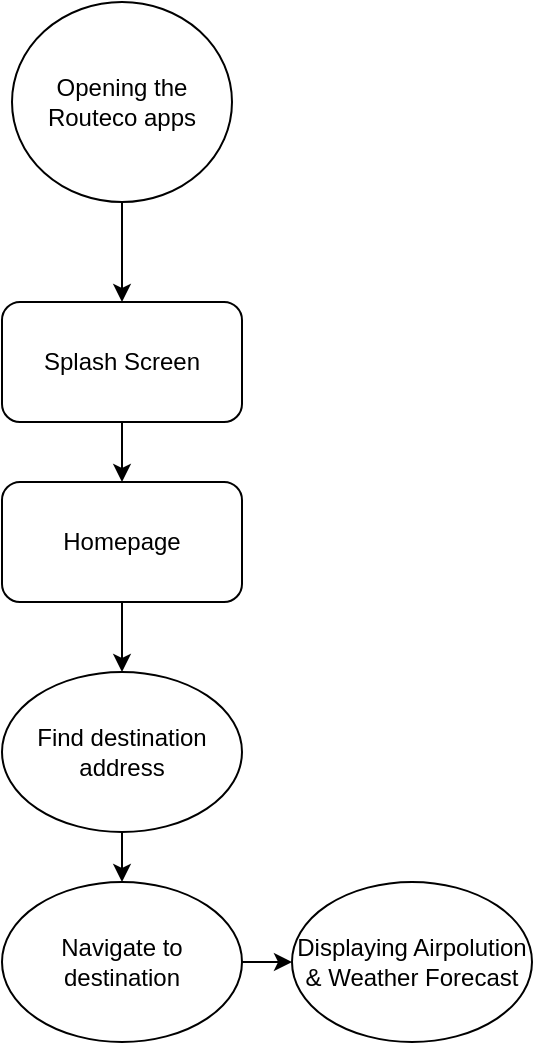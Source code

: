 <mxfile version="19.0.2" type="device"><diagram id="C5RBs43oDa-KdzZeNtuy" name="Page-1"><mxGraphModel dx="1578" dy="818" grid="1" gridSize="10" guides="1" tooltips="1" connect="1" arrows="1" fold="1" page="1" pageScale="1" pageWidth="827" pageHeight="1169" math="0" shadow="0"><root><mxCell id="WIyWlLk6GJQsqaUBKTNV-0"/><mxCell id="WIyWlLk6GJQsqaUBKTNV-1" parent="WIyWlLk6GJQsqaUBKTNV-0"/><mxCell id="0mTYREpcMmsDpqRJ25Ty-6" style="edgeStyle=orthogonalEdgeStyle;rounded=0;orthogonalLoop=1;jettySize=auto;html=1;exitX=0.5;exitY=1;exitDx=0;exitDy=0;entryX=0.5;entryY=0;entryDx=0;entryDy=0;" parent="WIyWlLk6GJQsqaUBKTNV-1" source="0mTYREpcMmsDpqRJ25Ty-0" target="HW5p90233lBNwmLBZYWH-0" edge="1"><mxGeometry relative="1" as="geometry"><mxPoint x="215" y="290" as="targetPoint"/><Array as="points"/></mxGeometry></mxCell><mxCell id="0mTYREpcMmsDpqRJ25Ty-0" value="Opening the Routeco apps" style="ellipse;whiteSpace=wrap;html=1;" parent="WIyWlLk6GJQsqaUBKTNV-1" vertex="1"><mxGeometry x="160" y="170" width="110" height="100" as="geometry"/></mxCell><mxCell id="0mTYREpcMmsDpqRJ25Ty-12" style="edgeStyle=orthogonalEdgeStyle;rounded=0;orthogonalLoop=1;jettySize=auto;html=1;exitX=0.5;exitY=1;exitDx=0;exitDy=0;entryX=0.5;entryY=0;entryDx=0;entryDy=0;" parent="WIyWlLk6GJQsqaUBKTNV-1" source="0mTYREpcMmsDpqRJ25Ty-8" target="0mTYREpcMmsDpqRJ25Ty-11" edge="1"><mxGeometry relative="1" as="geometry"/></mxCell><mxCell id="0mTYREpcMmsDpqRJ25Ty-8" value="Homepage" style="rounded=1;whiteSpace=wrap;html=1;" parent="WIyWlLk6GJQsqaUBKTNV-1" vertex="1"><mxGeometry x="155" y="410" width="120" height="60" as="geometry"/></mxCell><mxCell id="0mTYREpcMmsDpqRJ25Ty-17" style="edgeStyle=orthogonalEdgeStyle;rounded=0;orthogonalLoop=1;jettySize=auto;html=1;exitX=0.5;exitY=1;exitDx=0;exitDy=0;entryX=0.5;entryY=0;entryDx=0;entryDy=0;" parent="WIyWlLk6GJQsqaUBKTNV-1" source="0mTYREpcMmsDpqRJ25Ty-11" target="0mTYREpcMmsDpqRJ25Ty-13" edge="1"><mxGeometry relative="1" as="geometry"/></mxCell><mxCell id="0mTYREpcMmsDpqRJ25Ty-11" value="Find destination address" style="ellipse;whiteSpace=wrap;html=1;" parent="WIyWlLk6GJQsqaUBKTNV-1" vertex="1"><mxGeometry x="155" y="505" width="120" height="80" as="geometry"/></mxCell><mxCell id="jJV1iQ8f0Sh-TwcQjRCC-1" style="edgeStyle=orthogonalEdgeStyle;rounded=0;orthogonalLoop=1;jettySize=auto;html=1;exitX=1;exitY=0.5;exitDx=0;exitDy=0;entryX=0;entryY=0.5;entryDx=0;entryDy=0;" parent="WIyWlLk6GJQsqaUBKTNV-1" source="0mTYREpcMmsDpqRJ25Ty-13" target="jJV1iQ8f0Sh-TwcQjRCC-0" edge="1"><mxGeometry relative="1" as="geometry"/></mxCell><mxCell id="0mTYREpcMmsDpqRJ25Ty-13" value="Navigate to destination" style="ellipse;whiteSpace=wrap;html=1;" parent="WIyWlLk6GJQsqaUBKTNV-1" vertex="1"><mxGeometry x="155" y="610" width="120" height="80" as="geometry"/></mxCell><mxCell id="jJV1iQ8f0Sh-TwcQjRCC-0" value="Displaying Airpolution &amp;amp; Weather Forecast" style="ellipse;whiteSpace=wrap;html=1;" parent="WIyWlLk6GJQsqaUBKTNV-1" vertex="1"><mxGeometry x="300" y="610" width="120" height="80" as="geometry"/></mxCell><mxCell id="HW5p90233lBNwmLBZYWH-1" style="edgeStyle=orthogonalEdgeStyle;rounded=0;orthogonalLoop=1;jettySize=auto;html=1;exitX=0.5;exitY=1;exitDx=0;exitDy=0;entryX=0.5;entryY=0;entryDx=0;entryDy=0;" edge="1" parent="WIyWlLk6GJQsqaUBKTNV-1" source="HW5p90233lBNwmLBZYWH-0" target="0mTYREpcMmsDpqRJ25Ty-8"><mxGeometry relative="1" as="geometry"/></mxCell><mxCell id="HW5p90233lBNwmLBZYWH-0" value="Splash Screen" style="rounded=1;whiteSpace=wrap;html=1;" vertex="1" parent="WIyWlLk6GJQsqaUBKTNV-1"><mxGeometry x="155" y="320" width="120" height="60" as="geometry"/></mxCell></root></mxGraphModel></diagram></mxfile>
